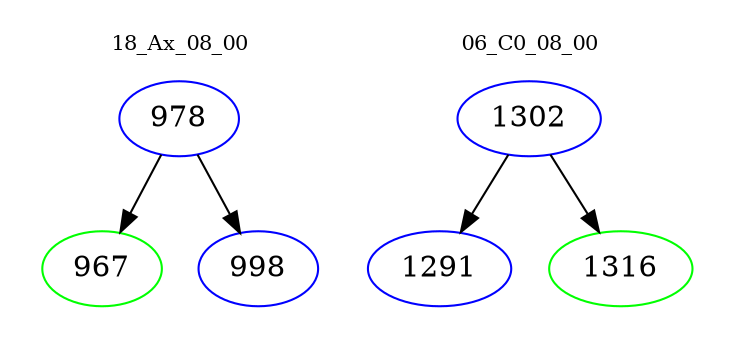 digraph{
subgraph cluster_0 {
color = white
label = "18_Ax_08_00";
fontsize=10;
T0_978 [label="978", color="blue"]
T0_978 -> T0_967 [color="black"]
T0_967 [label="967", color="green"]
T0_978 -> T0_998 [color="black"]
T0_998 [label="998", color="blue"]
}
subgraph cluster_1 {
color = white
label = "06_C0_08_00";
fontsize=10;
T1_1302 [label="1302", color="blue"]
T1_1302 -> T1_1291 [color="black"]
T1_1291 [label="1291", color="blue"]
T1_1302 -> T1_1316 [color="black"]
T1_1316 [label="1316", color="green"]
}
}
